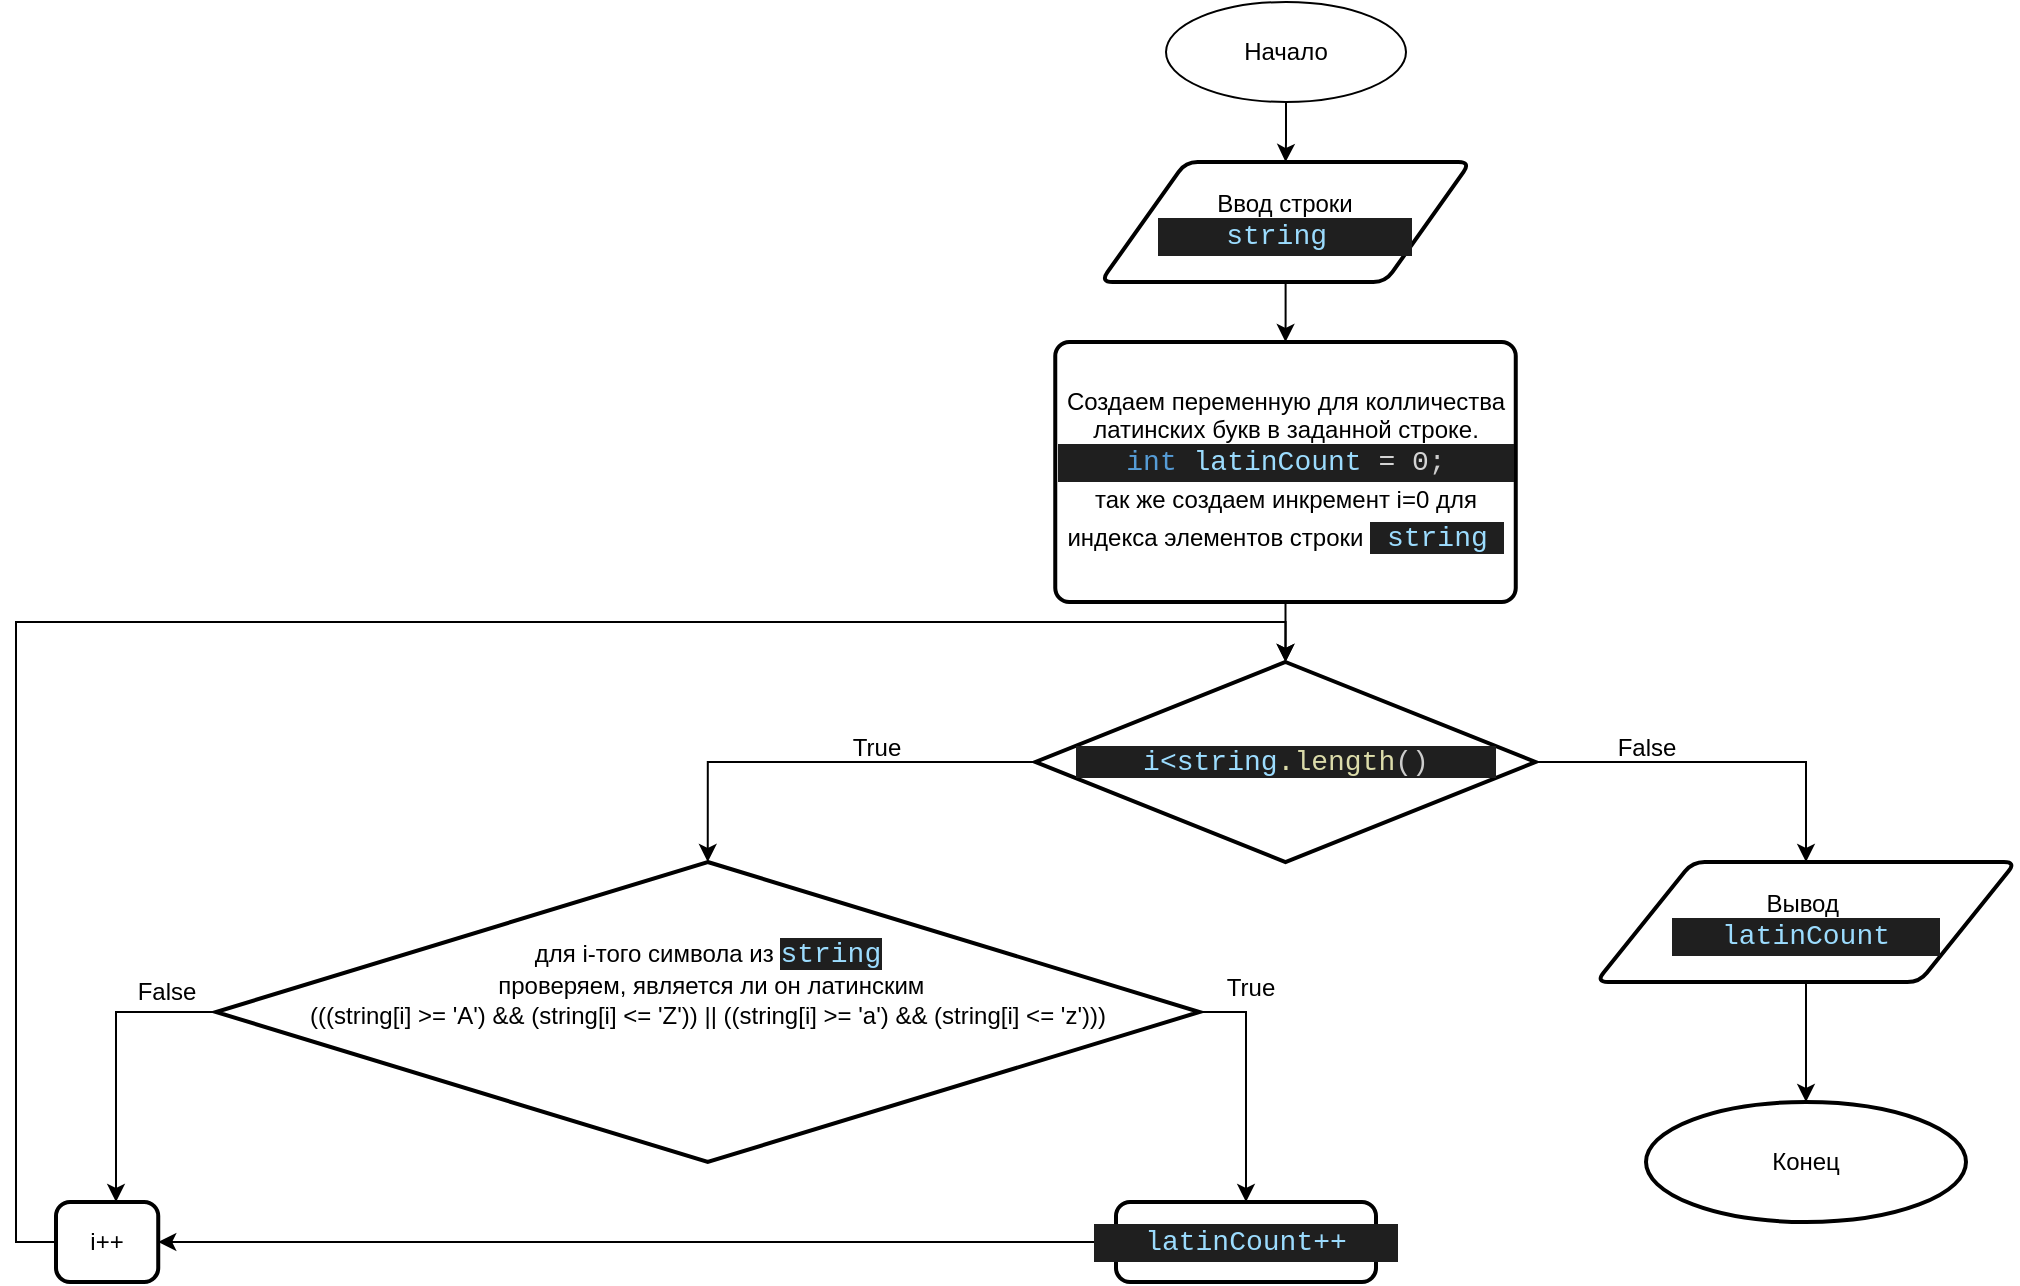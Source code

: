 <mxfile version="27.0.9">
  <diagram name="Страница — 1" id="02oUnoJZ-kCF6HGwkthw">
    <mxGraphModel dx="1136" dy="741" grid="1" gridSize="10" guides="1" tooltips="1" connect="1" arrows="1" fold="1" page="1" pageScale="1" pageWidth="827" pageHeight="1169" math="0" shadow="0">
      <root>
        <mxCell id="0" />
        <mxCell id="1" parent="0" />
        <mxCell id="Eer72rSVABNB3PkaWoJo-22" value="" style="edgeStyle=orthogonalEdgeStyle;rounded=0;orthogonalLoop=1;jettySize=auto;html=1;" parent="1" source="Eer72rSVABNB3PkaWoJo-23" target="Eer72rSVABNB3PkaWoJo-25" edge="1">
          <mxGeometry relative="1" as="geometry" />
        </mxCell>
        <mxCell id="Eer72rSVABNB3PkaWoJo-23" value="Начало" style="ellipse;whiteSpace=wrap;html=1;" parent="1" vertex="1">
          <mxGeometry x="695" y="190" width="120" height="50" as="geometry" />
        </mxCell>
        <mxCell id="Eer72rSVABNB3PkaWoJo-24" value="" style="edgeStyle=orthogonalEdgeStyle;rounded=0;orthogonalLoop=1;jettySize=auto;html=1;" parent="1" source="Eer72rSVABNB3PkaWoJo-25" target="Eer72rSVABNB3PkaWoJo-27" edge="1">
          <mxGeometry relative="1" as="geometry" />
        </mxCell>
        <mxCell id="Eer72rSVABNB3PkaWoJo-25" value="Ввод строки &lt;br&gt;&lt;div style=&quot;color: #cccccc;background-color: #1f1f1f;font-family: Consolas, &#39;Courier New&#39;, monospace;font-weight: normal;font-size: 14px;line-height: 19px;white-space: pre;&quot;&gt;&lt;div&gt;&lt;span style=&quot;color: #9cdcfe;&quot;&gt;    string     &lt;/span&gt;&lt;/div&gt;&lt;/div&gt;" style="shape=parallelogram;html=1;strokeWidth=2;perimeter=parallelogramPerimeter;whiteSpace=wrap;rounded=1;arcSize=12;size=0.23;" parent="1" vertex="1">
          <mxGeometry x="662.25" y="270" width="185" height="60" as="geometry" />
        </mxCell>
        <mxCell id="Eer72rSVABNB3PkaWoJo-26" value="" style="edgeStyle=orthogonalEdgeStyle;rounded=0;orthogonalLoop=1;jettySize=auto;html=1;" parent="1" source="Eer72rSVABNB3PkaWoJo-27" target="Eer72rSVABNB3PkaWoJo-34" edge="1">
          <mxGeometry relative="1" as="geometry" />
        </mxCell>
        <mxCell id="Eer72rSVABNB3PkaWoJo-27" value="&lt;div&gt;Создаем переменную для колличества латинских букв в заданной строке.&lt;/div&gt;&lt;div style=&quot;line-height: 19px;&quot;&gt;&lt;div style=&quot;font-weight: normal; color: rgb(204, 204, 204); background-color: rgb(31, 31, 31); font-family: Consolas, &amp;quot;Courier New&amp;quot;, monospace; font-size: 14px; white-space: pre;&quot;&gt;&lt;span style=&quot;color: rgb(86, 156, 214);&quot;&gt;int&lt;/span&gt;&lt;span style=&quot;color: rgb(204, 204, 204);&quot;&gt; &lt;/span&gt;&lt;span style=&quot;color: rgb(204, 204, 204);&quot;&gt;&lt;font color=&quot;#9cdcfe&quot;&gt;latinCount &lt;/font&gt;&lt;/span&gt;&lt;span style=&quot;color: rgb(212, 212, 212);&quot;&gt;= 0&lt;/span&gt;&lt;span style=&quot;color: rgb(204, 204, 204);&quot;&gt;;&lt;/span&gt;&lt;/div&gt;&lt;div style=&quot;&quot;&gt;так же создаем инкремент i=0 для индекса элементов строки&amp;nbsp;&lt;span style=&quot;background-color: rgb(31, 31, 31); color: rgb(156, 220, 254); font-family: Consolas, &amp;quot;Courier New&amp;quot;, monospace; font-size: 14px; white-space: pre;&quot;&gt; &lt;/span&gt;&lt;span style=&quot;background-color: rgb(31, 31, 31); color: rgb(156, 220, 254); font-family: Consolas, &amp;quot;Courier New&amp;quot;, monospace; font-size: 14px; white-space: pre;&quot;&gt;string&lt;/span&gt;&lt;span style=&quot;background-color: rgb(31, 31, 31); color: rgb(156, 220, 254); font-family: Consolas, &amp;quot;Courier New&amp;quot;, monospace; font-size: 14px; white-space: pre;&quot;&gt; &lt;/span&gt;&lt;/div&gt;&lt;/div&gt;" style="rounded=1;whiteSpace=wrap;html=1;absoluteArcSize=1;arcSize=14;strokeWidth=2;" parent="1" vertex="1">
          <mxGeometry x="639.63" y="360" width="230.25" height="130" as="geometry" />
        </mxCell>
        <mxCell id="Eer72rSVABNB3PkaWoJo-28" value="" style="edgeStyle=orthogonalEdgeStyle;rounded=0;orthogonalLoop=1;jettySize=auto;html=1;" parent="1" source="Eer72rSVABNB3PkaWoJo-30" target="Eer72rSVABNB3PkaWoJo-37" edge="1">
          <mxGeometry relative="1" as="geometry">
            <Array as="points">
              <mxPoint x="170" y="695" />
            </Array>
          </mxGeometry>
        </mxCell>
        <mxCell id="Eer72rSVABNB3PkaWoJo-29" style="edgeStyle=orthogonalEdgeStyle;rounded=0;orthogonalLoop=1;jettySize=auto;html=1;exitX=1;exitY=0.5;exitDx=0;exitDy=0;exitPerimeter=0;entryX=0.5;entryY=0;entryDx=0;entryDy=0;" parent="1" source="Eer72rSVABNB3PkaWoJo-30" target="Eer72rSVABNB3PkaWoJo-39" edge="1">
          <mxGeometry relative="1" as="geometry" />
        </mxCell>
        <mxCell id="Eer72rSVABNB3PkaWoJo-30" value="для i-того символа из&amp;nbsp;&lt;span style=&quot;background-color: rgb(31, 31, 31); color: rgb(156, 220, 254); font-family: Consolas, &amp;quot;Courier New&amp;quot;, monospace; font-size: 14px; white-space: pre;&quot;&gt;string&lt;/span&gt;&lt;div&gt;&amp;nbsp;проверяем, является ли он латинским&lt;div&gt;(((string[i] &amp;gt;= &#39;A&#39;) &amp;amp;&amp;amp; (string[i] &amp;lt;= &#39;Z&#39;)) || ((string[i] &amp;gt;= &#39;a&#39;) &amp;amp;&amp;amp; (string[i] &amp;lt;= &#39;z&#39;)))&lt;/div&gt;&lt;div&gt;&lt;br&gt;&lt;/div&gt;&lt;div&gt;&lt;br&gt;&lt;/div&gt;&lt;/div&gt;" style="strokeWidth=2;html=1;shape=mxgraph.flowchart.decision;whiteSpace=wrap;" parent="1" vertex="1">
          <mxGeometry x="220" y="620" width="491.75" height="150" as="geometry" />
        </mxCell>
        <mxCell id="Eer72rSVABNB3PkaWoJo-31" value="True" style="text;html=1;align=center;verticalAlign=middle;resizable=0;points=[];autosize=1;strokeColor=none;fillColor=none;" parent="1" vertex="1">
          <mxGeometry x="711.75" y="668" width="50" height="30" as="geometry" />
        </mxCell>
        <mxCell id="Eer72rSVABNB3PkaWoJo-32" style="edgeStyle=orthogonalEdgeStyle;rounded=0;orthogonalLoop=1;jettySize=auto;html=1;entryX=0.5;entryY=0;entryDx=0;entryDy=0;entryPerimeter=0;" parent="1" source="Eer72rSVABNB3PkaWoJo-37" target="Eer72rSVABNB3PkaWoJo-34" edge="1">
          <mxGeometry relative="1" as="geometry">
            <mxPoint x="410.19" y="1159.948" as="sourcePoint" />
            <mxPoint x="750" y="530" as="targetPoint" />
            <Array as="points">
              <mxPoint x="120" y="810" />
              <mxPoint x="120" y="500" />
              <mxPoint x="755" y="500" />
            </Array>
          </mxGeometry>
        </mxCell>
        <mxCell id="Eer72rSVABNB3PkaWoJo-33" style="edgeStyle=orthogonalEdgeStyle;rounded=0;orthogonalLoop=1;jettySize=auto;html=1;entryX=0.5;entryY=0;entryDx=0;entryDy=0;" parent="1" source="Eer72rSVABNB3PkaWoJo-34" target="Eer72rSVABNB3PkaWoJo-42" edge="1">
          <mxGeometry relative="1" as="geometry" />
        </mxCell>
        <mxCell id="Eer72rSVABNB3PkaWoJo-34" value="&lt;span style=&quot;font-family: Consolas, &amp;quot;Courier New&amp;quot;, monospace; font-size: 14px; white-space: pre; background-color: rgb(31, 31, 31); color: rgb(156, 220, 254);&quot;&gt;&lt;font style=&quot;color: light-dark(rgb(156, 220, 254), rgb(255, 255, 255));&quot;&gt;    i&amp;lt;&lt;/font&gt;&lt;/span&gt;&lt;span style=&quot;color: rgb(156, 220, 254); font-family: Consolas, &amp;quot;Courier New&amp;quot;, monospace; font-size: 14px; white-space: pre; background-color: rgb(31, 31, 31);&quot;&gt;string&lt;span style=&quot;color: rgb(220, 220, 170);&quot;&gt;.length&lt;/span&gt;&lt;/span&gt;&lt;span style=&quot;color: rgb(204, 204, 204); font-family: Consolas, &amp;quot;Courier New&amp;quot;, monospace; font-size: 14px; white-space: pre; background-color: rgb(31, 31, 31);&quot;&gt;()&lt;/span&gt;&lt;span style=&quot;color: rgb(156, 220, 254); font-family: Consolas, &amp;quot;Courier New&amp;quot;, monospace; font-size: 14px; white-space: pre; background-color: rgb(31, 31, 31);&quot;&gt;  &lt;/span&gt;&lt;span style=&quot;color: rgb(156, 220, 254); font-family: Consolas, &amp;quot;Courier New&amp;quot;, monospace; font-size: 14px; white-space: pre; background-color: rgb(31, 31, 31);&quot;&gt;  &lt;/span&gt;" style="strokeWidth=2;html=1;shape=mxgraph.flowchart.decision;whiteSpace=wrap;" parent="1" vertex="1">
          <mxGeometry x="629.75" y="520" width="250" height="100" as="geometry" />
        </mxCell>
        <mxCell id="Eer72rSVABNB3PkaWoJo-35" style="edgeStyle=orthogonalEdgeStyle;rounded=0;orthogonalLoop=1;jettySize=auto;html=1;exitX=0;exitY=0.5;exitDx=0;exitDy=0;exitPerimeter=0;entryX=0.5;entryY=0;entryDx=0;entryDy=0;entryPerimeter=0;" parent="1" source="Eer72rSVABNB3PkaWoJo-34" target="Eer72rSVABNB3PkaWoJo-30" edge="1">
          <mxGeometry relative="1" as="geometry" />
        </mxCell>
        <mxCell id="Eer72rSVABNB3PkaWoJo-36" value="True" style="text;html=1;align=center;verticalAlign=middle;resizable=0;points=[];autosize=1;strokeColor=none;fillColor=none;" parent="1" vertex="1">
          <mxGeometry x="525" y="548" width="50" height="30" as="geometry" />
        </mxCell>
        <mxCell id="Eer72rSVABNB3PkaWoJo-37" value="i++" style="rounded=1;whiteSpace=wrap;html=1;absoluteArcSize=1;arcSize=14;strokeWidth=2;" parent="1" vertex="1">
          <mxGeometry x="140" y="790" width="51.12" height="40" as="geometry" />
        </mxCell>
        <mxCell id="Eer72rSVABNB3PkaWoJo-38" style="edgeStyle=orthogonalEdgeStyle;rounded=0;orthogonalLoop=1;jettySize=auto;html=1;entryX=1;entryY=0.5;entryDx=0;entryDy=0;" parent="1" source="Eer72rSVABNB3PkaWoJo-39" target="Eer72rSVABNB3PkaWoJo-37" edge="1">
          <mxGeometry relative="1" as="geometry" />
        </mxCell>
        <mxCell id="Eer72rSVABNB3PkaWoJo-39" value="&lt;div style=&quot;background-color: rgb(31, 31, 31); font-family: Consolas, &amp;quot;Courier New&amp;quot;, monospace; font-weight: normal; font-size: 14px; line-height: 19px; white-space: pre; color: rgb(204, 204, 204);&quot;&gt;&lt;div style=&quot;&quot;&gt;&lt;font color=&quot;#9cdcfe&quot;&gt;   latinCount++&lt;/font&gt;&lt;span style=&quot;color: rgb(156, 220, 254);&quot;&gt;   &lt;/span&gt;&lt;/div&gt;&lt;/div&gt;" style="rounded=1;whiteSpace=wrap;html=1;absoluteArcSize=1;arcSize=14;strokeWidth=2;" parent="1" vertex="1">
          <mxGeometry x="670" y="790" width="130" height="40" as="geometry" />
        </mxCell>
        <mxCell id="Eer72rSVABNB3PkaWoJo-40" value="&lt;div&gt;False&lt;/div&gt;" style="text;html=1;align=center;verticalAlign=middle;resizable=0;points=[];autosize=1;strokeColor=none;fillColor=none;" parent="1" vertex="1">
          <mxGeometry x="170" y="670" width="50" height="30" as="geometry" />
        </mxCell>
        <mxCell id="Eer72rSVABNB3PkaWoJo-41" value="" style="edgeStyle=orthogonalEdgeStyle;rounded=0;orthogonalLoop=1;jettySize=auto;html=1;" parent="1" source="Eer72rSVABNB3PkaWoJo-42" target="Eer72rSVABNB3PkaWoJo-43" edge="1">
          <mxGeometry relative="1" as="geometry" />
        </mxCell>
        <mxCell id="Eer72rSVABNB3PkaWoJo-42" value="Вывод&amp;nbsp;&lt;br&gt;&lt;div style=&quot;color: #cccccc;background-color: #1f1f1f;font-family: Consolas, &#39;Courier New&#39;, monospace;font-weight: normal;font-size: 14px;line-height: 19px;white-space: pre;&quot;&gt;&lt;div&gt;&lt;span style=&quot;color: #9cdcfe;&quot;&gt;   latinCount&lt;/span&gt;&lt;span style=&quot;color: rgb(156, 220, 254);&quot;&gt;   &lt;/span&gt;&lt;/div&gt;&lt;/div&gt;" style="shape=parallelogram;html=1;strokeWidth=2;perimeter=parallelogramPerimeter;whiteSpace=wrap;rounded=1;arcSize=12;size=0.23;" parent="1" vertex="1">
          <mxGeometry x="910" y="620" width="210" height="60" as="geometry" />
        </mxCell>
        <mxCell id="Eer72rSVABNB3PkaWoJo-43" value="Конец" style="strokeWidth=2;html=1;shape=mxgraph.flowchart.start_1;whiteSpace=wrap;" parent="1" vertex="1">
          <mxGeometry x="935" y="740" width="160" height="60" as="geometry" />
        </mxCell>
        <mxCell id="Eer72rSVABNB3PkaWoJo-44" value="False" style="text;html=1;align=center;verticalAlign=middle;resizable=0;points=[];autosize=1;strokeColor=none;fillColor=none;" parent="1" vertex="1">
          <mxGeometry x="910" y="548" width="50" height="30" as="geometry" />
        </mxCell>
      </root>
    </mxGraphModel>
  </diagram>
</mxfile>
